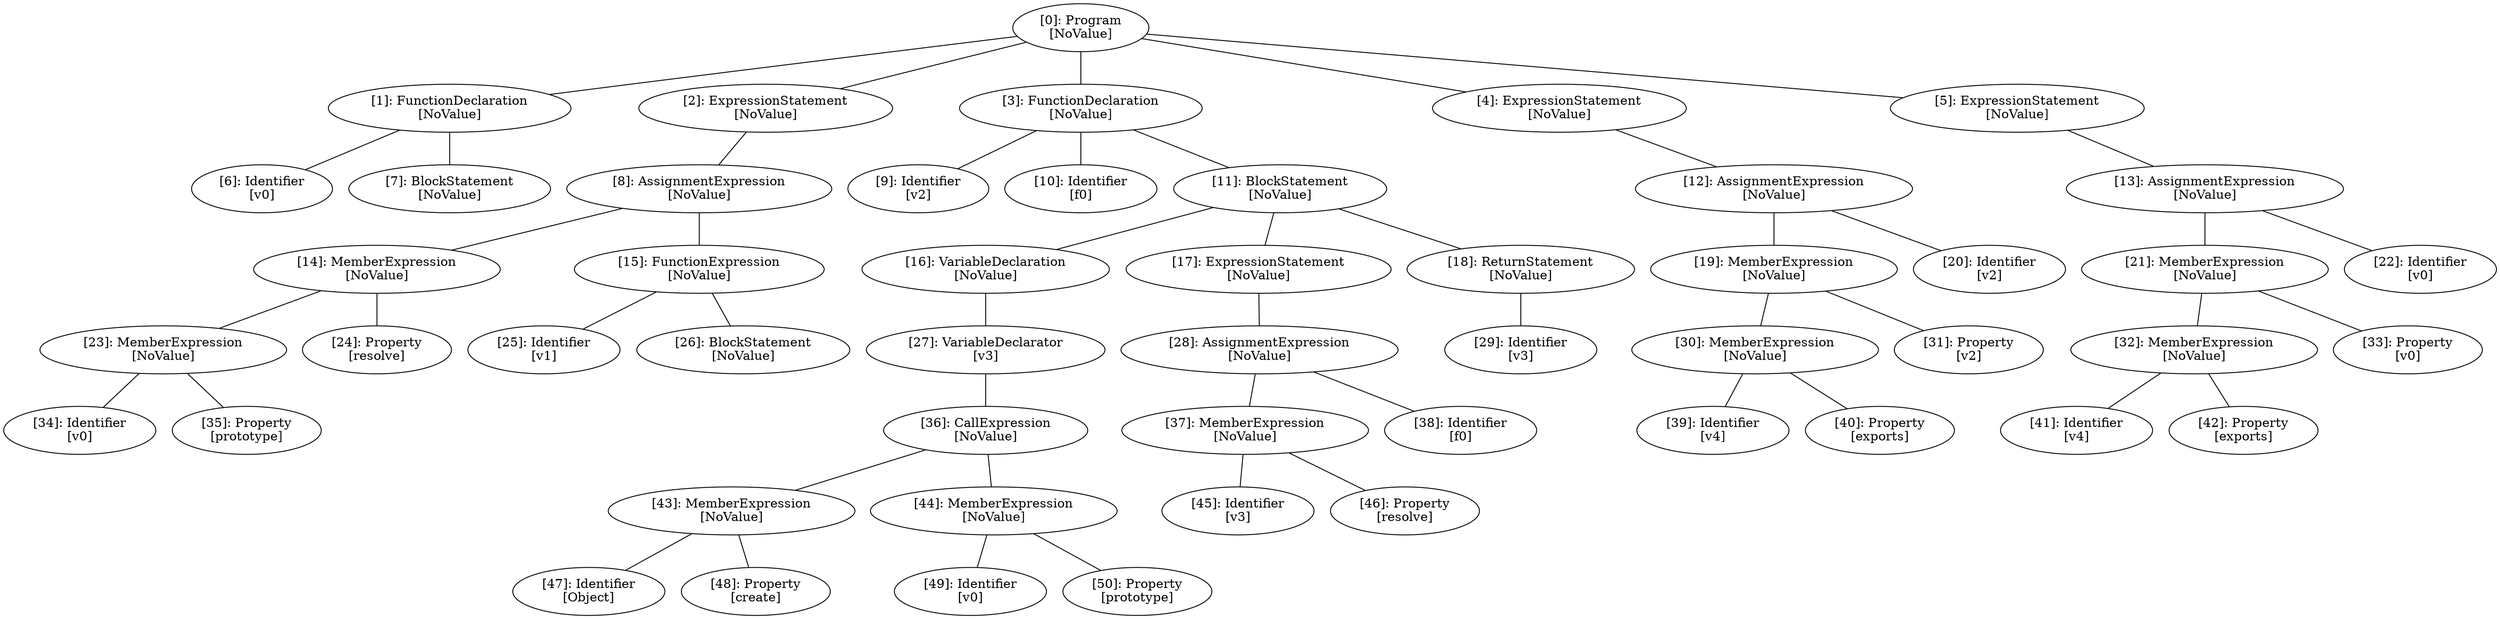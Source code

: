 // Result
graph {
	0 [label="[0]: Program
[NoValue]"]
	1 [label="[1]: FunctionDeclaration
[NoValue]"]
	2 [label="[2]: ExpressionStatement
[NoValue]"]
	3 [label="[3]: FunctionDeclaration
[NoValue]"]
	4 [label="[4]: ExpressionStatement
[NoValue]"]
	5 [label="[5]: ExpressionStatement
[NoValue]"]
	6 [label="[6]: Identifier
[v0]"]
	7 [label="[7]: BlockStatement
[NoValue]"]
	8 [label="[8]: AssignmentExpression
[NoValue]"]
	9 [label="[9]: Identifier
[v2]"]
	10 [label="[10]: Identifier
[f0]"]
	11 [label="[11]: BlockStatement
[NoValue]"]
	12 [label="[12]: AssignmentExpression
[NoValue]"]
	13 [label="[13]: AssignmentExpression
[NoValue]"]
	14 [label="[14]: MemberExpression
[NoValue]"]
	15 [label="[15]: FunctionExpression
[NoValue]"]
	16 [label="[16]: VariableDeclaration
[NoValue]"]
	17 [label="[17]: ExpressionStatement
[NoValue]"]
	18 [label="[18]: ReturnStatement
[NoValue]"]
	19 [label="[19]: MemberExpression
[NoValue]"]
	20 [label="[20]: Identifier
[v2]"]
	21 [label="[21]: MemberExpression
[NoValue]"]
	22 [label="[22]: Identifier
[v0]"]
	23 [label="[23]: MemberExpression
[NoValue]"]
	24 [label="[24]: Property
[resolve]"]
	25 [label="[25]: Identifier
[v1]"]
	26 [label="[26]: BlockStatement
[NoValue]"]
	27 [label="[27]: VariableDeclarator
[v3]"]
	28 [label="[28]: AssignmentExpression
[NoValue]"]
	29 [label="[29]: Identifier
[v3]"]
	30 [label="[30]: MemberExpression
[NoValue]"]
	31 [label="[31]: Property
[v2]"]
	32 [label="[32]: MemberExpression
[NoValue]"]
	33 [label="[33]: Property
[v0]"]
	34 [label="[34]: Identifier
[v0]"]
	35 [label="[35]: Property
[prototype]"]
	36 [label="[36]: CallExpression
[NoValue]"]
	37 [label="[37]: MemberExpression
[NoValue]"]
	38 [label="[38]: Identifier
[f0]"]
	39 [label="[39]: Identifier
[v4]"]
	40 [label="[40]: Property
[exports]"]
	41 [label="[41]: Identifier
[v4]"]
	42 [label="[42]: Property
[exports]"]
	43 [label="[43]: MemberExpression
[NoValue]"]
	44 [label="[44]: MemberExpression
[NoValue]"]
	45 [label="[45]: Identifier
[v3]"]
	46 [label="[46]: Property
[resolve]"]
	47 [label="[47]: Identifier
[Object]"]
	48 [label="[48]: Property
[create]"]
	49 [label="[49]: Identifier
[v0]"]
	50 [label="[50]: Property
[prototype]"]
	0 -- 1
	0 -- 2
	0 -- 3
	0 -- 4
	0 -- 5
	1 -- 6
	1 -- 7
	2 -- 8
	3 -- 9
	3 -- 10
	3 -- 11
	4 -- 12
	5 -- 13
	8 -- 14
	8 -- 15
	11 -- 16
	11 -- 17
	11 -- 18
	12 -- 19
	12 -- 20
	13 -- 21
	13 -- 22
	14 -- 23
	14 -- 24
	15 -- 25
	15 -- 26
	16 -- 27
	17 -- 28
	18 -- 29
	19 -- 30
	19 -- 31
	21 -- 32
	21 -- 33
	23 -- 34
	23 -- 35
	27 -- 36
	28 -- 37
	28 -- 38
	30 -- 39
	30 -- 40
	32 -- 41
	32 -- 42
	36 -- 43
	36 -- 44
	37 -- 45
	37 -- 46
	43 -- 47
	43 -- 48
	44 -- 49
	44 -- 50
}

